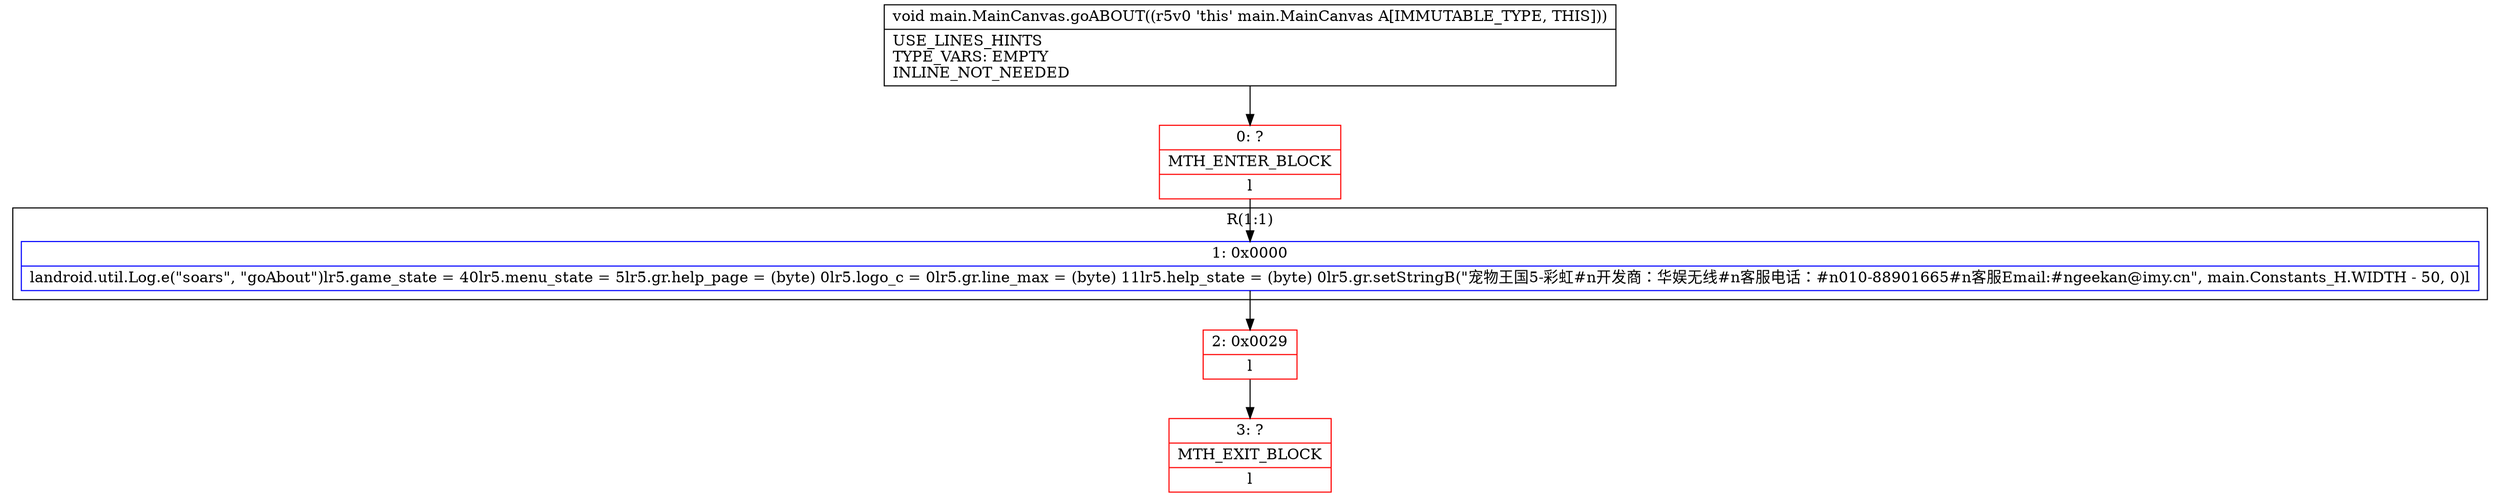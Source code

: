 digraph "CFG formain.MainCanvas.goABOUT()V" {
subgraph cluster_Region_1228795187 {
label = "R(1:1)";
node [shape=record,color=blue];
Node_1 [shape=record,label="{1\:\ 0x0000|landroid.util.Log.e(\"soars\", \"goAbout\")lr5.game_state = 40lr5.menu_state = 5lr5.gr.help_page = (byte) 0lr5.logo_c = 0lr5.gr.line_max = (byte) 11lr5.help_state = (byte) 0lr5.gr.setStringB(\"宠物王国5\-彩虹#n开发商：华娱无线#n客服电话：#n010\-88901665#n客服Email:#ngeekan@imy.cn\", main.Constants_H.WIDTH \- 50, 0)l}"];
}
Node_0 [shape=record,color=red,label="{0\:\ ?|MTH_ENTER_BLOCK\l|l}"];
Node_2 [shape=record,color=red,label="{2\:\ 0x0029|l}"];
Node_3 [shape=record,color=red,label="{3\:\ ?|MTH_EXIT_BLOCK\l|l}"];
MethodNode[shape=record,label="{void main.MainCanvas.goABOUT((r5v0 'this' main.MainCanvas A[IMMUTABLE_TYPE, THIS]))  | USE_LINES_HINTS\lTYPE_VARS: EMPTY\lINLINE_NOT_NEEDED\l}"];
MethodNode -> Node_0;
Node_1 -> Node_2;
Node_0 -> Node_1;
Node_2 -> Node_3;
}

